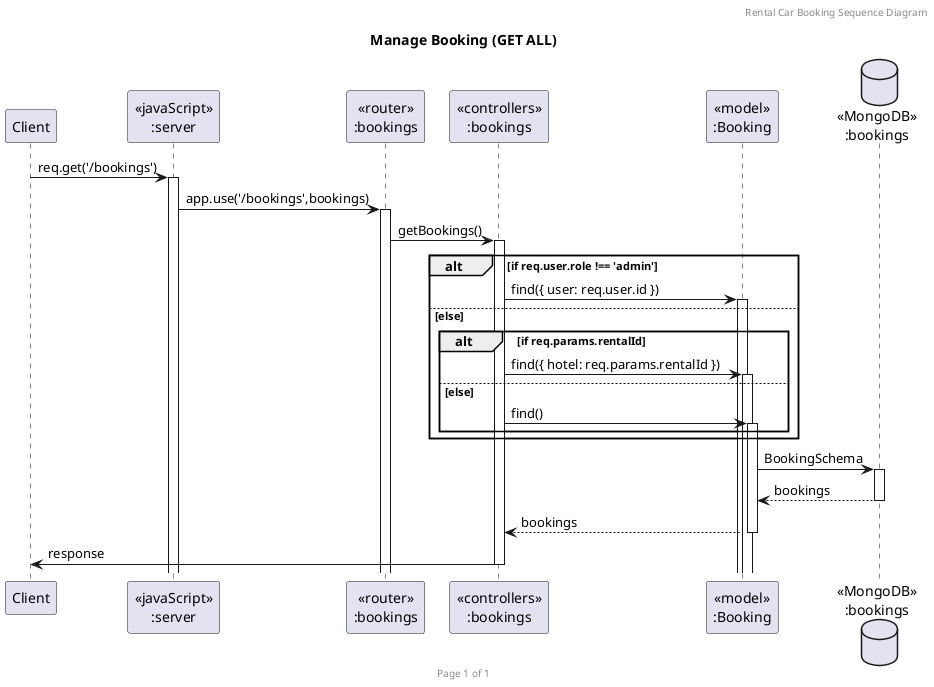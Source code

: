 @startuml Manage Booking (GET ALL)

header Rental Car Booking Sequence Diagram
footer Page %page% of %lastpage%
title "Manage Booking (GET ALL)"

participant "Client" as client
participant "<<javaScript>>\n:server" as server
participant "<<router>>\n:bookings" as routerBookings
participant "<<controllers>>\n:bookings" as controllersBookings
participant "<<model>>\n:Booking" as modelBooking
database "<<MongoDB>>\n:bookings" as BookingsDatabase

client->server ++:req.get('/bookings')
server->routerBookings ++:app.use('/bookings',bookings)
routerBookings -> controllersBookings ++:getBookings()
alt if req.user.role !== 'admin'
    controllersBookings->modelBooking ++:find({ user: req.user.id })
else else
    alt if req.params.rentalId
        controllersBookings->modelBooking ++:find({ hotel: req.params.rentalId })
    else else
        controllersBookings->modelBooking ++:find()
    end
end
modelBooking ->BookingsDatabase ++: BookingSchema
BookingsDatabase --> modelBooking --: bookings
controllersBookings <-- modelBooking --:bookings
controllersBookings->client --:response

@enduml